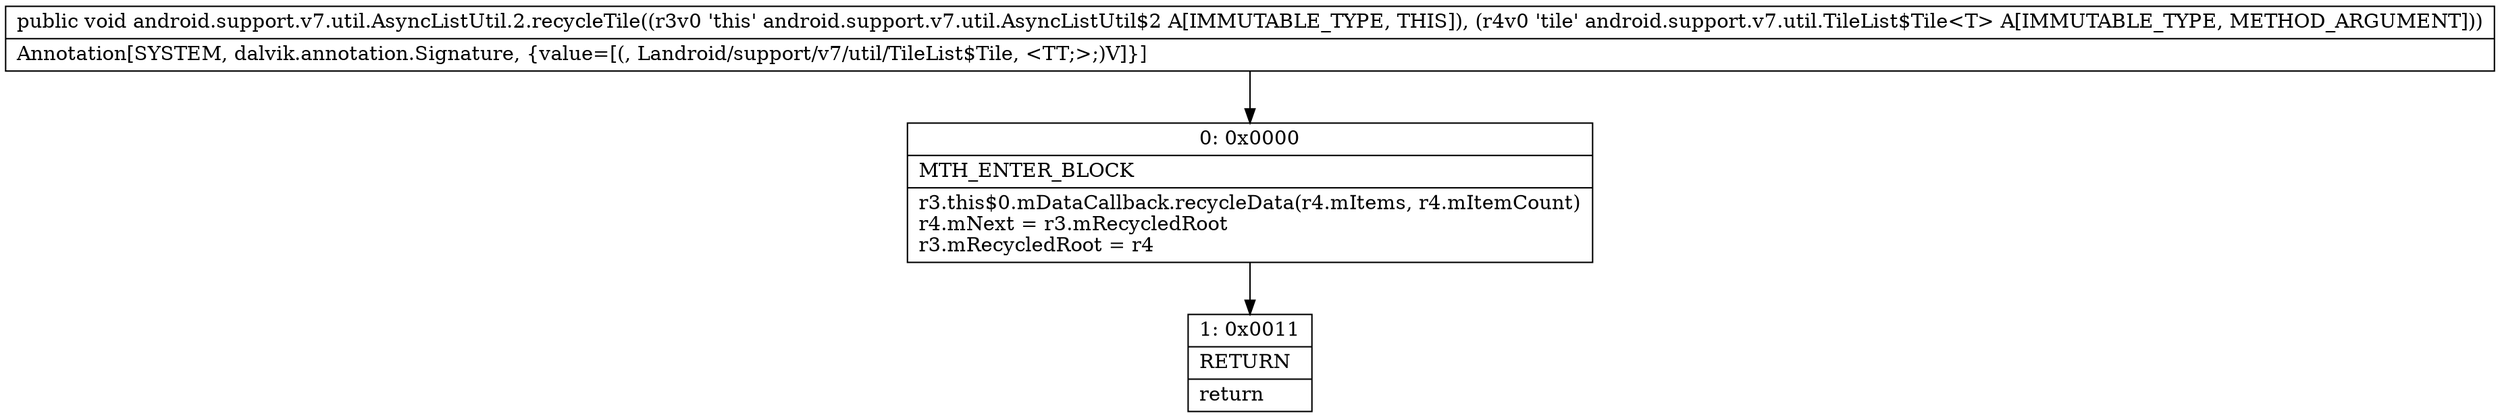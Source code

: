 digraph "CFG forandroid.support.v7.util.AsyncListUtil.2.recycleTile(Landroid\/support\/v7\/util\/TileList$Tile;)V" {
Node_0 [shape=record,label="{0\:\ 0x0000|MTH_ENTER_BLOCK\l|r3.this$0.mDataCallback.recycleData(r4.mItems, r4.mItemCount)\lr4.mNext = r3.mRecycledRoot\lr3.mRecycledRoot = r4\l}"];
Node_1 [shape=record,label="{1\:\ 0x0011|RETURN\l|return\l}"];
MethodNode[shape=record,label="{public void android.support.v7.util.AsyncListUtil.2.recycleTile((r3v0 'this' android.support.v7.util.AsyncListUtil$2 A[IMMUTABLE_TYPE, THIS]), (r4v0 'tile' android.support.v7.util.TileList$Tile\<T\> A[IMMUTABLE_TYPE, METHOD_ARGUMENT]))  | Annotation[SYSTEM, dalvik.annotation.Signature, \{value=[(, Landroid\/support\/v7\/util\/TileList$Tile, \<TT;\>;)V]\}]\l}"];
MethodNode -> Node_0;
Node_0 -> Node_1;
}

